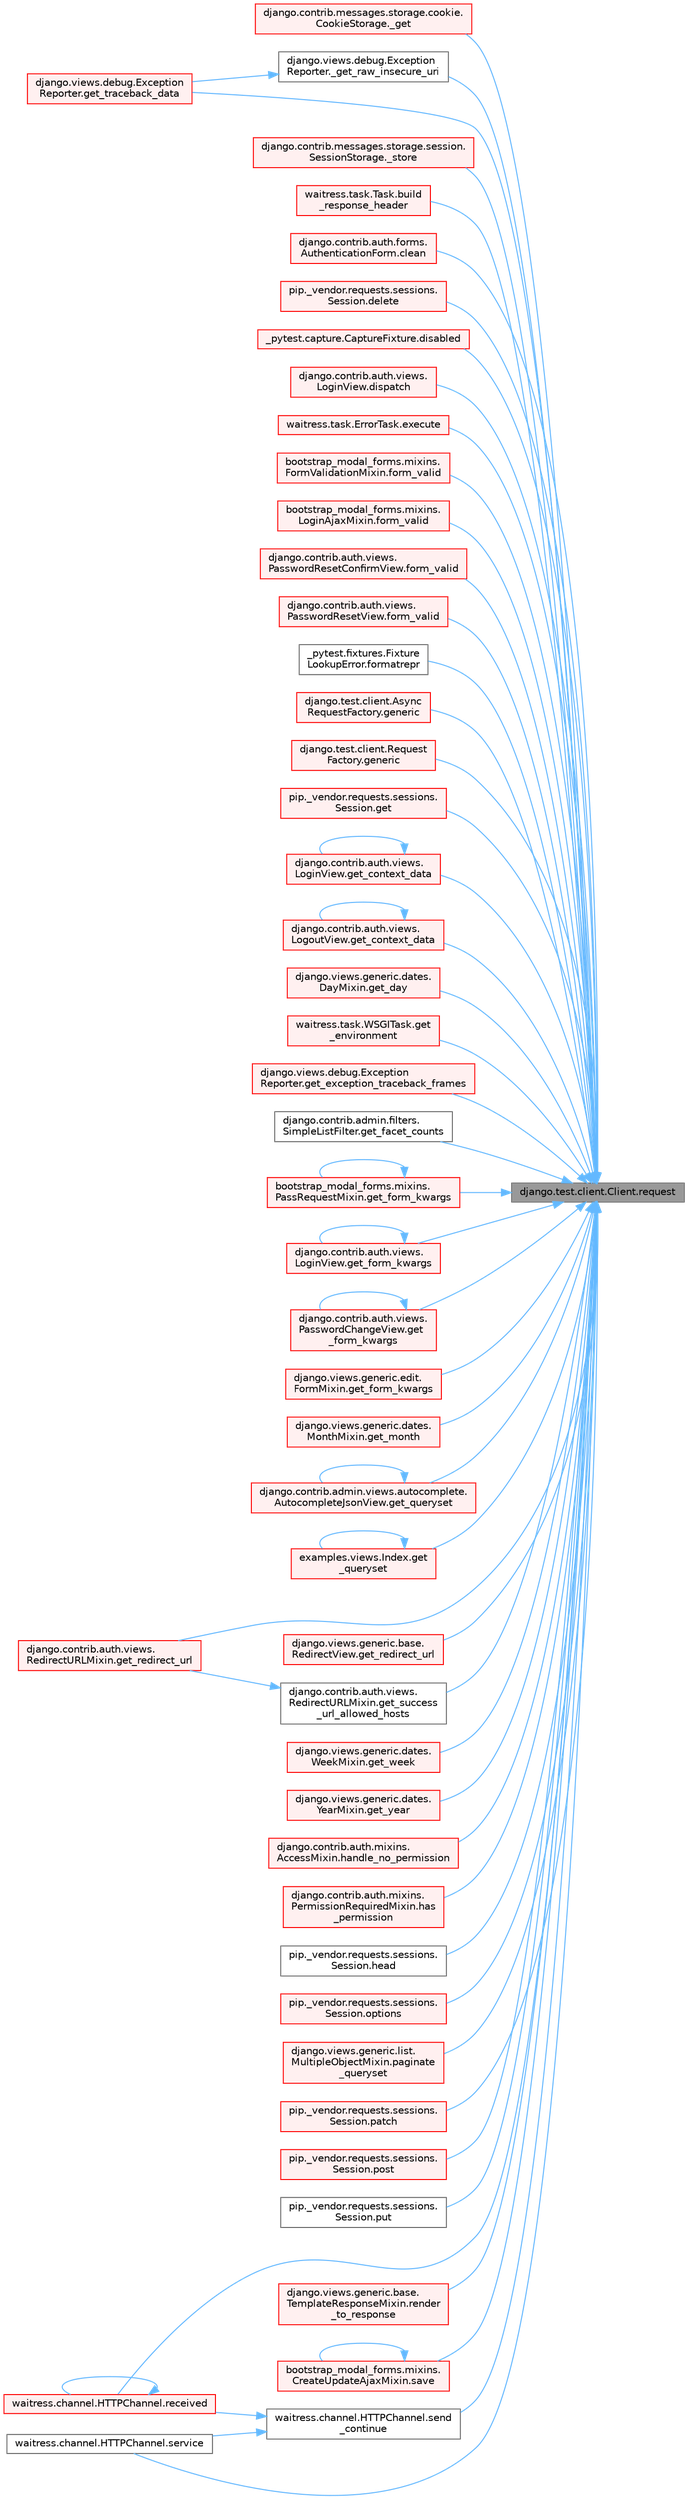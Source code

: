 digraph "django.test.client.Client.request"
{
 // LATEX_PDF_SIZE
  bgcolor="transparent";
  edge [fontname=Helvetica,fontsize=10,labelfontname=Helvetica,labelfontsize=10];
  node [fontname=Helvetica,fontsize=10,shape=box,height=0.2,width=0.4];
  rankdir="RL";
  Node1 [id="Node000001",label="django.test.client.Client.request",height=0.2,width=0.4,color="gray40", fillcolor="grey60", style="filled", fontcolor="black",tooltip=" "];
  Node1 -> Node2 [id="edge1_Node000001_Node000002",dir="back",color="steelblue1",style="solid",tooltip=" "];
  Node2 [id="Node000002",label="django.contrib.messages.storage.cookie.\lCookieStorage._get",height=0.2,width=0.4,color="red", fillcolor="#FFF0F0", style="filled",URL="$classdjango_1_1contrib_1_1messages_1_1storage_1_1cookie_1_1_cookie_storage.html#a39d084f6072109675c9ef06c047174e8",tooltip=" "];
  Node1 -> Node97 [id="edge2_Node000001_Node000097",dir="back",color="steelblue1",style="solid",tooltip=" "];
  Node97 [id="Node000097",label="django.views.debug.Exception\lReporter._get_raw_insecure_uri",height=0.2,width=0.4,color="grey40", fillcolor="white", style="filled",URL="$classdjango_1_1views_1_1debug_1_1_exception_reporter.html#a7a7120cc6b92c3e1a0b855e351c30f42",tooltip=" "];
  Node97 -> Node98 [id="edge3_Node000097_Node000098",dir="back",color="steelblue1",style="solid",tooltip=" "];
  Node98 [id="Node000098",label="django.views.debug.Exception\lReporter.get_traceback_data",height=0.2,width=0.4,color="red", fillcolor="#FFF0F0", style="filled",URL="$classdjango_1_1views_1_1debug_1_1_exception_reporter.html#ada9d00ba4c901b186db405e92ebbc211",tooltip=" "];
  Node1 -> Node101 [id="edge4_Node000001_Node000101",dir="back",color="steelblue1",style="solid",tooltip=" "];
  Node101 [id="Node000101",label="django.contrib.messages.storage.session.\lSessionStorage._store",height=0.2,width=0.4,color="red", fillcolor="#FFF0F0", style="filled",URL="$classdjango_1_1contrib_1_1messages_1_1storage_1_1session_1_1_session_storage.html#a371ed03facbc7ae28602ede4c99950d0",tooltip=" "];
  Node1 -> Node593 [id="edge5_Node000001_Node000593",dir="back",color="steelblue1",style="solid",tooltip=" "];
  Node593 [id="Node000593",label="waitress.task.Task.build\l_response_header",height=0.2,width=0.4,color="red", fillcolor="#FFF0F0", style="filled",URL="$classwaitress_1_1task_1_1_task.html#a4f20433be6bea4c797bfeb62408b997e",tooltip=" "];
  Node1 -> Node606 [id="edge6_Node000001_Node000606",dir="back",color="steelblue1",style="solid",tooltip=" "];
  Node606 [id="Node000606",label="django.contrib.auth.forms.\lAuthenticationForm.clean",height=0.2,width=0.4,color="red", fillcolor="#FFF0F0", style="filled",URL="$classdjango_1_1contrib_1_1auth_1_1forms_1_1_authentication_form.html#a92d28be6696caa8d1b7068eefe81793a",tooltip=" "];
  Node1 -> Node2889 [id="edge7_Node000001_Node002889",dir="back",color="steelblue1",style="solid",tooltip=" "];
  Node2889 [id="Node002889",label="pip._vendor.requests.sessions.\lSession.delete",height=0.2,width=0.4,color="red", fillcolor="#FFF0F0", style="filled",URL="$classpip_1_1__vendor_1_1requests_1_1sessions_1_1_session.html#abb6cd6b39dde48648dc875227e2e258e",tooltip=" "];
  Node1 -> Node2890 [id="edge8_Node000001_Node002890",dir="back",color="steelblue1",style="solid",tooltip=" "];
  Node2890 [id="Node002890",label="_pytest.capture.CaptureFixture.disabled",height=0.2,width=0.4,color="red", fillcolor="#FFF0F0", style="filled",URL="$class__pytest_1_1capture_1_1_capture_fixture.html#a3dda4f7495bd8fb93f4bd7dad2855d7f",tooltip=" "];
  Node1 -> Node2247 [id="edge9_Node000001_Node002247",dir="back",color="steelblue1",style="solid",tooltip=" "];
  Node2247 [id="Node002247",label="django.contrib.auth.views.\lLoginView.dispatch",height=0.2,width=0.4,color="red", fillcolor="#FFF0F0", style="filled",URL="$classdjango_1_1contrib_1_1auth_1_1views_1_1_login_view.html#a69a0b11a6598453586c755b32dfc02c3",tooltip=" "];
  Node1 -> Node2895 [id="edge10_Node000001_Node002895",dir="back",color="steelblue1",style="solid",tooltip=" "];
  Node2895 [id="Node002895",label="waitress.task.ErrorTask.execute",height=0.2,width=0.4,color="red", fillcolor="#FFF0F0", style="filled",URL="$classwaitress_1_1task_1_1_error_task.html#ad5c6d14c13ba3d33e82b1b138e634bb0",tooltip=" "];
  Node1 -> Node2896 [id="edge11_Node000001_Node002896",dir="back",color="steelblue1",style="solid",tooltip=" "];
  Node2896 [id="Node002896",label="bootstrap_modal_forms.mixins.\lFormValidationMixin.form_valid",height=0.2,width=0.4,color="red", fillcolor="#FFF0F0", style="filled",URL="$classbootstrap__modal__forms_1_1mixins_1_1_form_validation_mixin.html#a415bfd631a922d1368281b015e04ba4c",tooltip=" "];
  Node1 -> Node2897 [id="edge12_Node000001_Node002897",dir="back",color="steelblue1",style="solid",tooltip=" "];
  Node2897 [id="Node002897",label="bootstrap_modal_forms.mixins.\lLoginAjaxMixin.form_valid",height=0.2,width=0.4,color="red", fillcolor="#FFF0F0", style="filled",URL="$classbootstrap__modal__forms_1_1mixins_1_1_login_ajax_mixin.html#a1cba170b69b7fd25ca43d399c808725e",tooltip=" "];
  Node1 -> Node2898 [id="edge13_Node000001_Node002898",dir="back",color="steelblue1",style="solid",tooltip=" "];
  Node2898 [id="Node002898",label="django.contrib.auth.views.\lPasswordResetConfirmView.form_valid",height=0.2,width=0.4,color="red", fillcolor="#FFF0F0", style="filled",URL="$classdjango_1_1contrib_1_1auth_1_1views_1_1_password_reset_confirm_view.html#a6da228b477be1871236a83c005301b3c",tooltip=" "];
  Node1 -> Node2899 [id="edge14_Node000001_Node002899",dir="back",color="steelblue1",style="solid",tooltip=" "];
  Node2899 [id="Node002899",label="django.contrib.auth.views.\lPasswordResetView.form_valid",height=0.2,width=0.4,color="red", fillcolor="#FFF0F0", style="filled",URL="$classdjango_1_1contrib_1_1auth_1_1views_1_1_password_reset_view.html#a1beeb7e6b51b528c0c10b3a74c0d51e3",tooltip=" "];
  Node1 -> Node2900 [id="edge15_Node000001_Node002900",dir="back",color="steelblue1",style="solid",tooltip=" "];
  Node2900 [id="Node002900",label="_pytest.fixtures.Fixture\lLookupError.formatrepr",height=0.2,width=0.4,color="grey40", fillcolor="white", style="filled",URL="$class__pytest_1_1fixtures_1_1_fixture_lookup_error.html#a22b5af6283420cffbeff550a445d243a",tooltip=" "];
  Node1 -> Node2901 [id="edge16_Node000001_Node002901",dir="back",color="steelblue1",style="solid",tooltip=" "];
  Node2901 [id="Node002901",label="django.test.client.Async\lRequestFactory.generic",height=0.2,width=0.4,color="red", fillcolor="#FFF0F0", style="filled",URL="$classdjango_1_1test_1_1client_1_1_async_request_factory.html#a470d6888694e77c09bd7d8bf6d588233",tooltip=" "];
  Node1 -> Node2914 [id="edge17_Node000001_Node002914",dir="back",color="steelblue1",style="solid",tooltip=" "];
  Node2914 [id="Node002914",label="django.test.client.Request\lFactory.generic",height=0.2,width=0.4,color="red", fillcolor="#FFF0F0", style="filled",URL="$classdjango_1_1test_1_1client_1_1_request_factory.html#a24740fe264de91d8c4c1205c9172206d",tooltip=" "];
  Node1 -> Node2915 [id="edge18_Node000001_Node002915",dir="back",color="steelblue1",style="solid",tooltip=" "];
  Node2915 [id="Node002915",label="pip._vendor.requests.sessions.\lSession.get",height=0.2,width=0.4,color="red", fillcolor="#FFF0F0", style="filled",URL="$classpip_1_1__vendor_1_1requests_1_1sessions_1_1_session.html#ad86dcc9de47cd87bf70ecf0f2c537e53",tooltip=" "];
  Node1 -> Node2916 [id="edge19_Node000001_Node002916",dir="back",color="steelblue1",style="solid",tooltip=" "];
  Node2916 [id="Node002916",label="django.contrib.auth.views.\lLoginView.get_context_data",height=0.2,width=0.4,color="red", fillcolor="#FFF0F0", style="filled",URL="$classdjango_1_1contrib_1_1auth_1_1views_1_1_login_view.html#a5acd74035066c40850101f1d9643e328",tooltip=" "];
  Node2916 -> Node2916 [id="edge20_Node002916_Node002916",dir="back",color="steelblue1",style="solid",tooltip=" "];
  Node1 -> Node2917 [id="edge21_Node000001_Node002917",dir="back",color="steelblue1",style="solid",tooltip=" "];
  Node2917 [id="Node002917",label="django.contrib.auth.views.\lLogoutView.get_context_data",height=0.2,width=0.4,color="red", fillcolor="#FFF0F0", style="filled",URL="$classdjango_1_1contrib_1_1auth_1_1views_1_1_logout_view.html#afab0ac15cb452acb486a3f7b9747e43b",tooltip=" "];
  Node2917 -> Node2917 [id="edge22_Node002917_Node002917",dir="back",color="steelblue1",style="solid",tooltip=" "];
  Node1 -> Node2918 [id="edge23_Node000001_Node002918",dir="back",color="steelblue1",style="solid",tooltip=" "];
  Node2918 [id="Node002918",label="django.views.generic.dates.\lDayMixin.get_day",height=0.2,width=0.4,color="red", fillcolor="#FFF0F0", style="filled",URL="$classdjango_1_1views_1_1generic_1_1dates_1_1_day_mixin.html#a410db285b705518118df478a63fc572a",tooltip=" "];
  Node1 -> Node2919 [id="edge24_Node000001_Node002919",dir="back",color="steelblue1",style="solid",tooltip=" "];
  Node2919 [id="Node002919",label="waitress.task.WSGITask.get\l_environment",height=0.2,width=0.4,color="red", fillcolor="#FFF0F0", style="filled",URL="$classwaitress_1_1task_1_1_w_s_g_i_task.html#a9a1b4b87c8f7bee8209018ee7c743c26",tooltip=" "];
  Node1 -> Node2628 [id="edge25_Node000001_Node002628",dir="back",color="steelblue1",style="solid",tooltip=" "];
  Node2628 [id="Node002628",label="django.views.debug.Exception\lReporter.get_exception_traceback_frames",height=0.2,width=0.4,color="red", fillcolor="#FFF0F0", style="filled",URL="$classdjango_1_1views_1_1debug_1_1_exception_reporter.html#a326b08b3941038a5504f8e0a846bae68",tooltip=" "];
  Node1 -> Node2921 [id="edge26_Node000001_Node002921",dir="back",color="steelblue1",style="solid",tooltip=" "];
  Node2921 [id="Node002921",label="django.contrib.admin.filters.\lSimpleListFilter.get_facet_counts",height=0.2,width=0.4,color="grey40", fillcolor="white", style="filled",URL="$classdjango_1_1contrib_1_1admin_1_1filters_1_1_simple_list_filter.html#a97fd984f5668670f0887f81c30f9fda7",tooltip=" "];
  Node1 -> Node2922 [id="edge27_Node000001_Node002922",dir="back",color="steelblue1",style="solid",tooltip=" "];
  Node2922 [id="Node002922",label="bootstrap_modal_forms.mixins.\lPassRequestMixin.get_form_kwargs",height=0.2,width=0.4,color="red", fillcolor="#FFF0F0", style="filled",URL="$classbootstrap__modal__forms_1_1mixins_1_1_pass_request_mixin.html#ad4ae849823f332bb1016a8508cb34ee3",tooltip=" "];
  Node2922 -> Node2922 [id="edge28_Node002922_Node002922",dir="back",color="steelblue1",style="solid",tooltip=" "];
  Node1 -> Node2923 [id="edge29_Node000001_Node002923",dir="back",color="steelblue1",style="solid",tooltip=" "];
  Node2923 [id="Node002923",label="django.contrib.auth.views.\lLoginView.get_form_kwargs",height=0.2,width=0.4,color="red", fillcolor="#FFF0F0", style="filled",URL="$classdjango_1_1contrib_1_1auth_1_1views_1_1_login_view.html#a2eba98b8c16c8a98348679ea2c921d25",tooltip=" "];
  Node2923 -> Node2923 [id="edge30_Node002923_Node002923",dir="back",color="steelblue1",style="solid",tooltip=" "];
  Node1 -> Node2924 [id="edge31_Node000001_Node002924",dir="back",color="steelblue1",style="solid",tooltip=" "];
  Node2924 [id="Node002924",label="django.contrib.auth.views.\lPasswordChangeView.get\l_form_kwargs",height=0.2,width=0.4,color="red", fillcolor="#FFF0F0", style="filled",URL="$classdjango_1_1contrib_1_1auth_1_1views_1_1_password_change_view.html#a553cf3e37e5a2c05db774e580cbcc038",tooltip=" "];
  Node2924 -> Node2924 [id="edge32_Node002924_Node002924",dir="back",color="steelblue1",style="solid",tooltip=" "];
  Node1 -> Node1898 [id="edge33_Node000001_Node001898",dir="back",color="steelblue1",style="solid",tooltip=" "];
  Node1898 [id="Node001898",label="django.views.generic.edit.\lFormMixin.get_form_kwargs",height=0.2,width=0.4,color="red", fillcolor="#FFF0F0", style="filled",URL="$classdjango_1_1views_1_1generic_1_1edit_1_1_form_mixin.html#a7e8c141b6c4efa8727e7f06322969249",tooltip=" "];
  Node1 -> Node2925 [id="edge34_Node000001_Node002925",dir="back",color="steelblue1",style="solid",tooltip=" "];
  Node2925 [id="Node002925",label="django.views.generic.dates.\lMonthMixin.get_month",height=0.2,width=0.4,color="red", fillcolor="#FFF0F0", style="filled",URL="$classdjango_1_1views_1_1generic_1_1dates_1_1_month_mixin.html#add54a3d80358c6e643ac264d97d4f2a7",tooltip=" "];
  Node1 -> Node2926 [id="edge35_Node000001_Node002926",dir="back",color="steelblue1",style="solid",tooltip=" "];
  Node2926 [id="Node002926",label="django.contrib.admin.views.autocomplete.\lAutocompleteJsonView.get_queryset",height=0.2,width=0.4,color="red", fillcolor="#FFF0F0", style="filled",URL="$classdjango_1_1contrib_1_1admin_1_1views_1_1autocomplete_1_1_autocomplete_json_view.html#a6eb5abbd3b2e8b252a4ce9ca2680f3d3",tooltip=" "];
  Node2926 -> Node2926 [id="edge36_Node002926_Node002926",dir="back",color="steelblue1",style="solid",tooltip=" "];
  Node1 -> Node2927 [id="edge37_Node000001_Node002927",dir="back",color="steelblue1",style="solid",tooltip=" "];
  Node2927 [id="Node002927",label="examples.views.Index.get\l_queryset",height=0.2,width=0.4,color="red", fillcolor="#FFF0F0", style="filled",URL="$classexamples_1_1views_1_1_index.html#a288026bb9059b37dca786922296dfcd3",tooltip=" "];
  Node2927 -> Node2927 [id="edge38_Node002927_Node002927",dir="back",color="steelblue1",style="solid",tooltip=" "];
  Node1 -> Node2928 [id="edge39_Node000001_Node002928",dir="back",color="steelblue1",style="solid",tooltip=" "];
  Node2928 [id="Node002928",label="django.contrib.auth.views.\lRedirectURLMixin.get_redirect_url",height=0.2,width=0.4,color="red", fillcolor="#FFF0F0", style="filled",URL="$classdjango_1_1contrib_1_1auth_1_1views_1_1_redirect_u_r_l_mixin.html#a5598a164f9f21e7329630fad5e5c4c77",tooltip=" "];
  Node1 -> Node2244 [id="edge40_Node000001_Node002244",dir="back",color="steelblue1",style="solid",tooltip=" "];
  Node2244 [id="Node002244",label="django.views.generic.base.\lRedirectView.get_redirect_url",height=0.2,width=0.4,color="red", fillcolor="#FFF0F0", style="filled",URL="$classdjango_1_1views_1_1generic_1_1base_1_1_redirect_view.html#a04d6cdb2db124920ca88c0c2bed8b1af",tooltip=" "];
  Node1 -> Node2929 [id="edge41_Node000001_Node002929",dir="back",color="steelblue1",style="solid",tooltip=" "];
  Node2929 [id="Node002929",label="django.contrib.auth.views.\lRedirectURLMixin.get_success\l_url_allowed_hosts",height=0.2,width=0.4,color="grey40", fillcolor="white", style="filled",URL="$classdjango_1_1contrib_1_1auth_1_1views_1_1_redirect_u_r_l_mixin.html#a21199247491f0bae617b1efead90ee9b",tooltip=" "];
  Node2929 -> Node2928 [id="edge42_Node002929_Node002928",dir="back",color="steelblue1",style="solid",tooltip=" "];
  Node1 -> Node98 [id="edge43_Node000001_Node000098",dir="back",color="steelblue1",style="solid",tooltip=" "];
  Node1 -> Node2930 [id="edge44_Node000001_Node002930",dir="back",color="steelblue1",style="solid",tooltip=" "];
  Node2930 [id="Node002930",label="django.views.generic.dates.\lWeekMixin.get_week",height=0.2,width=0.4,color="red", fillcolor="#FFF0F0", style="filled",URL="$classdjango_1_1views_1_1generic_1_1dates_1_1_week_mixin.html#a39c8ca71985d8468df01d5dc0ee07750",tooltip=" "];
  Node1 -> Node2931 [id="edge45_Node000001_Node002931",dir="back",color="steelblue1",style="solid",tooltip=" "];
  Node2931 [id="Node002931",label="django.views.generic.dates.\lYearMixin.get_year",height=0.2,width=0.4,color="red", fillcolor="#FFF0F0", style="filled",URL="$classdjango_1_1views_1_1generic_1_1dates_1_1_year_mixin.html#a6e2e940e9853d71a94d5a41b71262ca3",tooltip=" "];
  Node1 -> Node2932 [id="edge46_Node000001_Node002932",dir="back",color="steelblue1",style="solid",tooltip=" "];
  Node2932 [id="Node002932",label="django.contrib.auth.mixins.\lAccessMixin.handle_no_permission",height=0.2,width=0.4,color="red", fillcolor="#FFF0F0", style="filled",URL="$classdjango_1_1contrib_1_1auth_1_1mixins_1_1_access_mixin.html#a3055bb05f7686a8b459fdf6d6b2866b0",tooltip=" "];
  Node1 -> Node2936 [id="edge47_Node000001_Node002936",dir="back",color="steelblue1",style="solid",tooltip=" "];
  Node2936 [id="Node002936",label="django.contrib.auth.mixins.\lPermissionRequiredMixin.has\l_permission",height=0.2,width=0.4,color="red", fillcolor="#FFF0F0", style="filled",URL="$classdjango_1_1contrib_1_1auth_1_1mixins_1_1_permission_required_mixin.html#a4401069defabdb52bb5308d170858633",tooltip=" "];
  Node1 -> Node2937 [id="edge48_Node000001_Node002937",dir="back",color="steelblue1",style="solid",tooltip=" "];
  Node2937 [id="Node002937",label="pip._vendor.requests.sessions.\lSession.head",height=0.2,width=0.4,color="grey40", fillcolor="white", style="filled",URL="$classpip_1_1__vendor_1_1requests_1_1sessions_1_1_session.html#a1629a21f81669fcbc725554975ecd2c7",tooltip=" "];
  Node1 -> Node2938 [id="edge49_Node000001_Node002938",dir="back",color="steelblue1",style="solid",tooltip=" "];
  Node2938 [id="Node002938",label="pip._vendor.requests.sessions.\lSession.options",height=0.2,width=0.4,color="red", fillcolor="#FFF0F0", style="filled",URL="$classpip_1_1__vendor_1_1requests_1_1sessions_1_1_session.html#a210270880f90521b3b3014748ecd87e9",tooltip=" "];
  Node1 -> Node2939 [id="edge50_Node000001_Node002939",dir="back",color="steelblue1",style="solid",tooltip=" "];
  Node2939 [id="Node002939",label="django.views.generic.list.\lMultipleObjectMixin.paginate\l_queryset",height=0.2,width=0.4,color="red", fillcolor="#FFF0F0", style="filled",URL="$classdjango_1_1views_1_1generic_1_1list_1_1_multiple_object_mixin.html#a629d97db3e2fce953986e39c9e5b0f5a",tooltip=" "];
  Node1 -> Node2941 [id="edge51_Node000001_Node002941",dir="back",color="steelblue1",style="solid",tooltip=" "];
  Node2941 [id="Node002941",label="pip._vendor.requests.sessions.\lSession.patch",height=0.2,width=0.4,color="red", fillcolor="#FFF0F0", style="filled",URL="$classpip_1_1__vendor_1_1requests_1_1sessions_1_1_session.html#a3757f7e040251cea22318be921604900",tooltip=" "];
  Node1 -> Node2942 [id="edge52_Node000001_Node002942",dir="back",color="steelblue1",style="solid",tooltip=" "];
  Node2942 [id="Node002942",label="pip._vendor.requests.sessions.\lSession.post",height=0.2,width=0.4,color="red", fillcolor="#FFF0F0", style="filled",URL="$classpip_1_1__vendor_1_1requests_1_1sessions_1_1_session.html#ac320b1d8541586ee86825a1ed9aad7c6",tooltip=" "];
  Node1 -> Node2943 [id="edge53_Node000001_Node002943",dir="back",color="steelblue1",style="solid",tooltip=" "];
  Node2943 [id="Node002943",label="pip._vendor.requests.sessions.\lSession.put",height=0.2,width=0.4,color="grey40", fillcolor="white", style="filled",URL="$classpip_1_1__vendor_1_1requests_1_1sessions_1_1_session.html#ad37216cc3aed7cbf8b8873aa3b293945",tooltip=" "];
  Node1 -> Node95 [id="edge54_Node000001_Node000095",dir="back",color="steelblue1",style="solid",tooltip=" "];
  Node95 [id="Node000095",label="waitress.channel.HTTPChannel.received",height=0.2,width=0.4,color="red", fillcolor="#FFF0F0", style="filled",URL="$classwaitress_1_1channel_1_1_h_t_t_p_channel.html#a89697e3a427d77b83a38e1305a2a28d7",tooltip=" "];
  Node95 -> Node95 [id="edge55_Node000095_Node000095",dir="back",color="steelblue1",style="solid",tooltip=" "];
  Node1 -> Node2659 [id="edge56_Node000001_Node002659",dir="back",color="steelblue1",style="solid",tooltip=" "];
  Node2659 [id="Node002659",label="django.views.generic.base.\lTemplateResponseMixin.render\l_to_response",height=0.2,width=0.4,color="red", fillcolor="#FFF0F0", style="filled",URL="$classdjango_1_1views_1_1generic_1_1base_1_1_template_response_mixin.html#acb779fab0e9d87e1ae49b9b4ad4e4492",tooltip=" "];
  Node1 -> Node2944 [id="edge57_Node000001_Node002944",dir="back",color="steelblue1",style="solid",tooltip=" "];
  Node2944 [id="Node002944",label="bootstrap_modal_forms.mixins.\lCreateUpdateAjaxMixin.save",height=0.2,width=0.4,color="red", fillcolor="#FFF0F0", style="filled",URL="$classbootstrap__modal__forms_1_1mixins_1_1_create_update_ajax_mixin.html#a73802e22b07bb7f59fed2c52ddb6f781",tooltip=" "];
  Node2944 -> Node2944 [id="edge58_Node002944_Node002944",dir="back",color="steelblue1",style="solid",tooltip=" "];
  Node1 -> Node94 [id="edge59_Node000001_Node000094",dir="back",color="steelblue1",style="solid",tooltip=" "];
  Node94 [id="Node000094",label="waitress.channel.HTTPChannel.send\l_continue",height=0.2,width=0.4,color="grey40", fillcolor="white", style="filled",URL="$classwaitress_1_1channel_1_1_h_t_t_p_channel.html#aaa901d6ee7325ec9a983e00b67e4959f",tooltip=" "];
  Node94 -> Node95 [id="edge60_Node000094_Node000095",dir="back",color="steelblue1",style="solid",tooltip=" "];
  Node94 -> Node91 [id="edge61_Node000094_Node000091",dir="back",color="steelblue1",style="solid",tooltip=" "];
  Node91 [id="Node000091",label="waitress.channel.HTTPChannel.service",height=0.2,width=0.4,color="grey40", fillcolor="white", style="filled",URL="$classwaitress_1_1channel_1_1_h_t_t_p_channel.html#a3ba2eebf430b7b642e713cd23459517d",tooltip=" "];
  Node1 -> Node91 [id="edge62_Node000001_Node000091",dir="back",color="steelblue1",style="solid",tooltip=" "];
}
